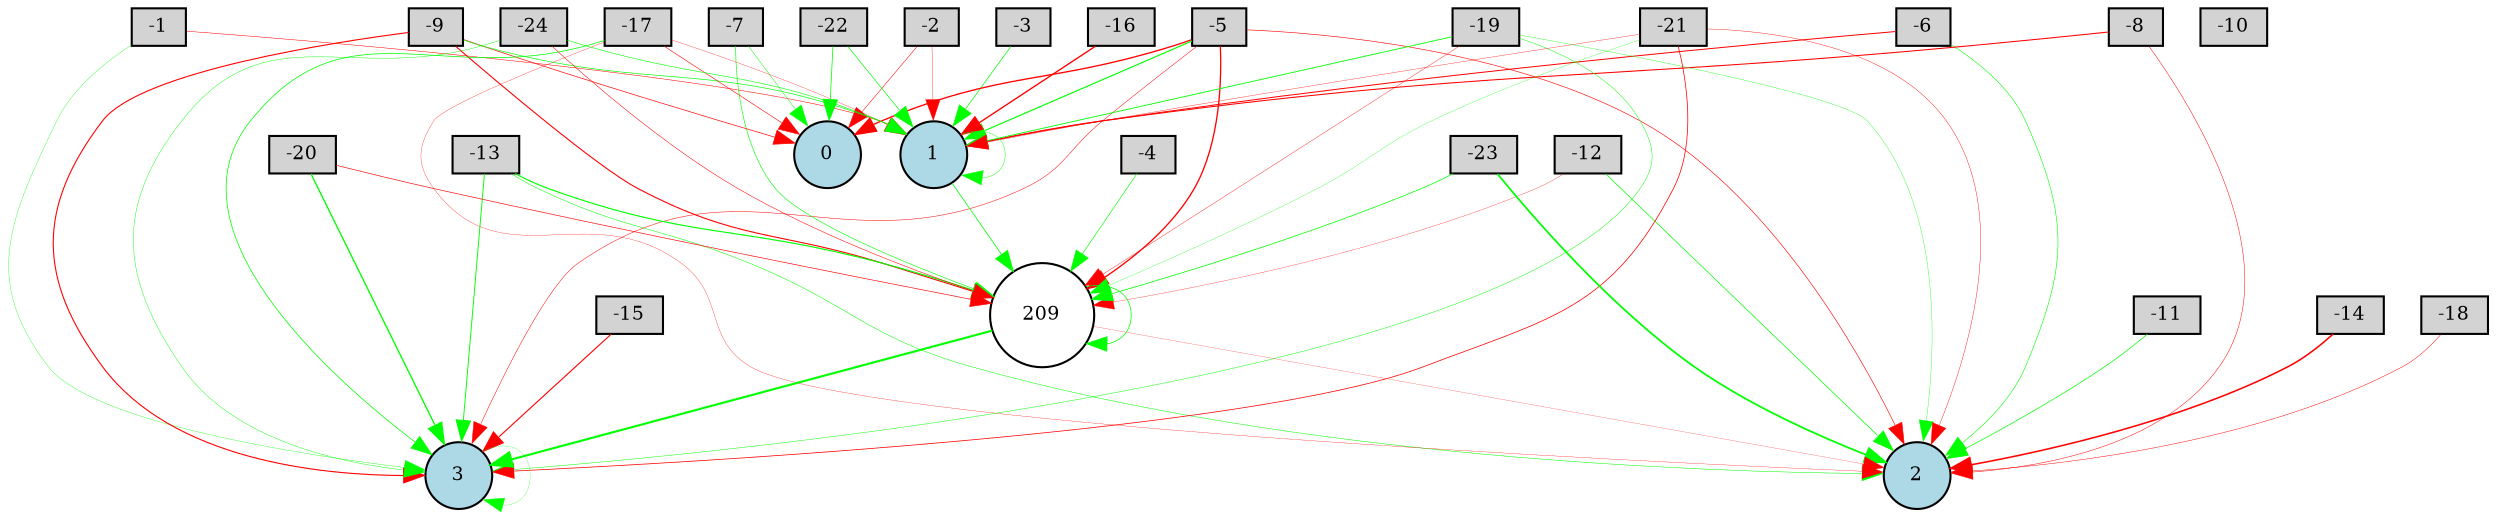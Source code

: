 digraph {
	node [fontsize=9 height=0.2 shape=circle width=0.2]
	-1 [fillcolor=lightgray shape=box style=filled]
	-2 [fillcolor=lightgray shape=box style=filled]
	-3 [fillcolor=lightgray shape=box style=filled]
	-4 [fillcolor=lightgray shape=box style=filled]
	-5 [fillcolor=lightgray shape=box style=filled]
	-6 [fillcolor=lightgray shape=box style=filled]
	-7 [fillcolor=lightgray shape=box style=filled]
	-8 [fillcolor=lightgray shape=box style=filled]
	-9 [fillcolor=lightgray shape=box style=filled]
	-10 [fillcolor=lightgray shape=box style=filled]
	-11 [fillcolor=lightgray shape=box style=filled]
	-12 [fillcolor=lightgray shape=box style=filled]
	-13 [fillcolor=lightgray shape=box style=filled]
	-14 [fillcolor=lightgray shape=box style=filled]
	-15 [fillcolor=lightgray shape=box style=filled]
	-16 [fillcolor=lightgray shape=box style=filled]
	-17 [fillcolor=lightgray shape=box style=filled]
	-18 [fillcolor=lightgray shape=box style=filled]
	-19 [fillcolor=lightgray shape=box style=filled]
	-20 [fillcolor=lightgray shape=box style=filled]
	-21 [fillcolor=lightgray shape=box style=filled]
	-22 [fillcolor=lightgray shape=box style=filled]
	-23 [fillcolor=lightgray shape=box style=filled]
	-24 [fillcolor=lightgray shape=box style=filled]
	0 [fillcolor=lightblue style=filled]
	1 [fillcolor=lightblue style=filled]
	2 [fillcolor=lightblue style=filled]
	3 [fillcolor=lightblue style=filled]
	209 [fillcolor=white style=filled]
	-21 -> 209 [color=green penwidth=0.1392011262252646 style=solid]
	-4 -> 209 [color=green penwidth=0.3052761373152702 style=solid]
	-7 -> 209 [color=green penwidth=0.2954052206859587 style=solid]
	-19 -> 3 [color=green penwidth=0.2281792251247614 style=solid]
	-24 -> 1 [color=green penwidth=0.28259584429532536 style=solid]
	-2 -> 1 [color=red penwidth=0.16548808999820352 style=solid]
	-17 -> 0 [color=red penwidth=0.272250078267567 style=solid]
	-7 -> 0 [color=green penwidth=0.22725583544062086 style=solid]
	-21 -> 1 [color=red penwidth=0.16299646559225806 style=solid]
	-13 -> 3 [color=green penwidth=0.4411318112545085 style=solid]
	-8 -> 1 [color=red penwidth=0.5017982294805021 style=solid]
	-22 -> 0 [color=green penwidth=0.36495450085274816 style=solid]
	-17 -> 1 [color=red penwidth=0.14709899937094773 style=solid]
	-20 -> 3 [color=green penwidth=0.6370258926258254 style=solid]
	-2 -> 0 [color=red penwidth=0.2527767085482123 style=solid]
	-1 -> 1 [color=red penwidth=0.24575816832697558 style=solid]
	-5 -> 1 [color=green penwidth=0.5465327772066801 style=solid]
	-19 -> 2 [color=green penwidth=0.1720677646496745 style=solid]
	-6 -> 1 [color=red penwidth=0.4783275017060423 style=solid]
	-14 -> 2 [color=red penwidth=0.7451983712267625 style=solid]
	-17 -> 3 [color=green penwidth=0.35663794047596964 style=solid]
	-19 -> 209 [color=red penwidth=0.18133911711379225 style=solid]
	-13 -> 2 [color=green penwidth=0.24533292234407764 style=solid]
	-5 -> 209 [color=red penwidth=0.631626232823462 style=solid]
	-8 -> 2 [color=red penwidth=0.23458636630599947 style=solid]
	-22 -> 1 [color=green penwidth=0.32393313191643275 style=solid]
	-9 -> 1 [color=green penwidth=0.3194857742732852 style=solid]
	-18 -> 2 [color=red penwidth=0.22606491849081478 style=solid]
	-12 -> 209 [color=red penwidth=0.14465879076327592 style=solid]
	1 -> 1 [color=green penwidth=0.2046761794990431 style=solid]
	-5 -> 0 [color=red penwidth=0.637504271342783 style=solid]
	-19 -> 1 [color=green penwidth=0.41343423091344655 style=solid]
	-24 -> 3 [color=green penwidth=0.20729934062999744 style=solid]
	-17 -> 2 [color=red penwidth=0.14819977433337528 style=solid]
	-9 -> 209 [color=red penwidth=0.5220913694939544 style=solid]
	-23 -> 2 [color=green penwidth=0.8423933093880956 style=solid]
	-12 -> 2 [color=green penwidth=0.33954327960523867 style=solid]
	-21 -> 3 [color=red penwidth=0.35973645438594026 style=solid]
	-16 -> 1 [color=red penwidth=0.6460371436091346 style=solid]
	-3 -> 1 [color=green penwidth=0.3359544877888633 style=solid]
	209 -> 3 [color=green penwidth=1.018818788345519 style=solid]
	-9 -> 0 [color=red penwidth=0.31983138007479966 style=solid]
	-23 -> 209 [color=green penwidth=0.35745720295422256 style=solid]
	-9 -> 3 [color=red penwidth=0.5279339492912252 style=solid]
	-5 -> 3 [color=red penwidth=0.2357279283788974 style=solid]
	3 -> 3 [color=green penwidth=0.11828135469070711 style=solid]
	-1 -> 3 [color=green penwidth=0.1693179281144475 style=solid]
	-21 -> 2 [color=red penwidth=0.19667722467944942 style=solid]
	-13 -> 209 [color=green penwidth=0.5465458547372413 style=solid]
	-11 -> 2 [color=green penwidth=0.3380073019249583 style=solid]
	-6 -> 2 [color=green penwidth=0.2782819545832682 style=solid]
	209 -> 2 [color=red penwidth=0.11175304705842641 style=solid]
	-15 -> 3 [color=red penwidth=0.5358967874358076 style=solid]
	1 -> 209 [color=green penwidth=0.3673624053083402 style=solid]
	-24 -> 209 [color=red penwidth=0.25141551764069414 style=solid]
	-20 -> 209 [color=red penwidth=0.30630615813646456 style=solid]
	-5 -> 2 [color=red penwidth=0.29221687054072537 style=solid]
	209 -> 209 [color=green penwidth=0.34834345163320696 style=solid]
}
